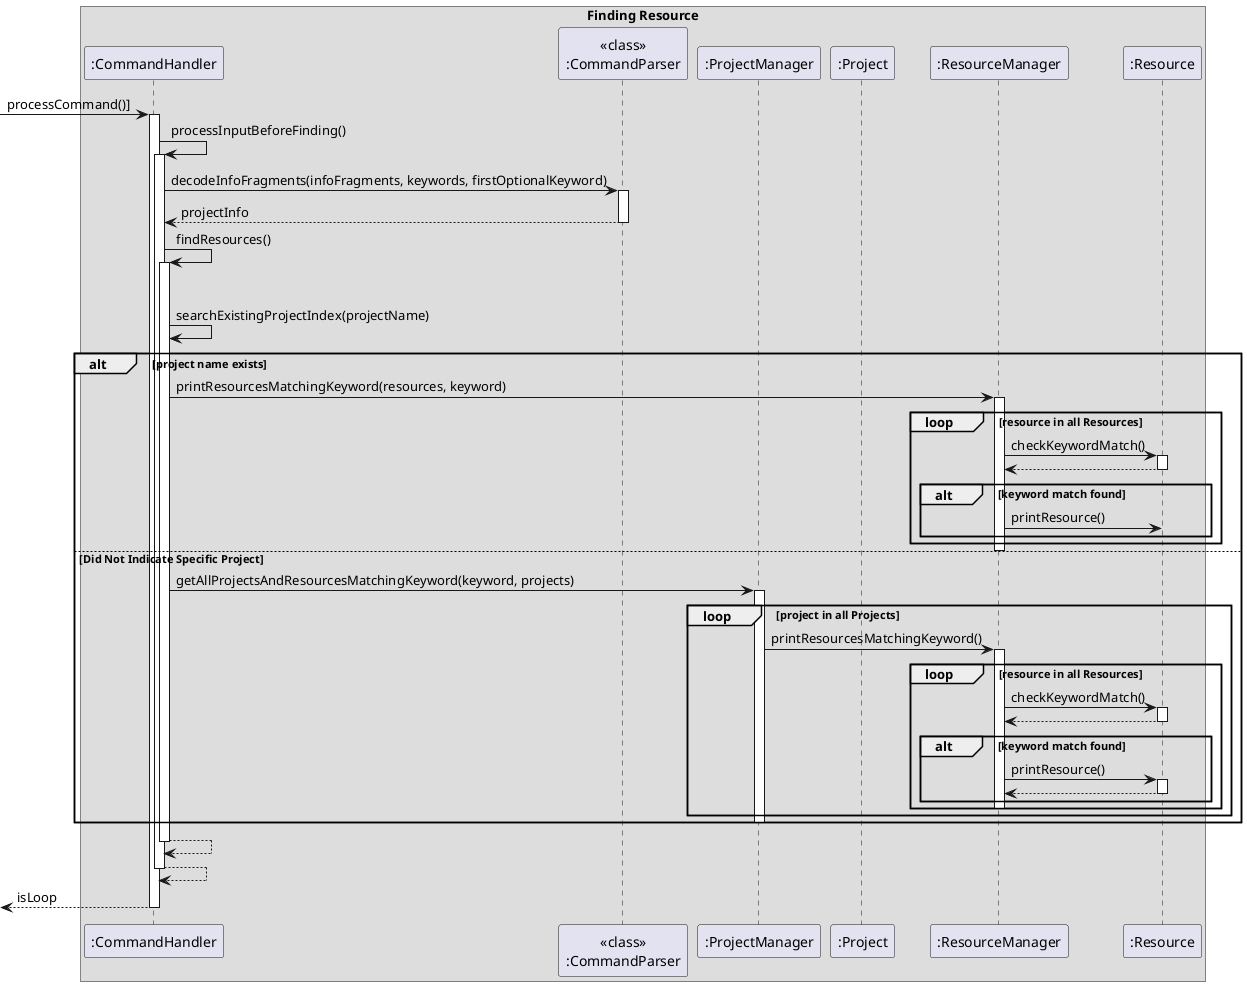 @startuml

box Finding Resource
participant ":CommandHandler" as CH
participant "<<class>>\n:CommandParser" as CP
participant ":ProjectManager" as PM
participant ":Project" as P
participant ":ResourceManager" as RM
participant ":Resource" as R


[-> CH : processCommand()]
activate CH

CH -> CH : processInputBeforeFinding()
activate CH

CH -> CP : decodeInfoFragments(infoFragments, keywords, firstOptionalKeyword)
activate CP
return projectInfo

CH -> CH : findResources()
activate CH
alt Indicated Specific Project
    CH -> CH : searchExistingProjectIndex(projectName)
    alt project name exists

        CH -> RM : printResourcesMatchingKeyword(resources, keyword)
        activate RM
        loop resource in all Resources
            RM -> R : checkKeywordMatch()
            activate R
            return
            alt keyword match found
                RM -> R : printResource()
            end
        end
        deactivate RM
else Did Not Indicate Specific Project
    CH -> PM : getAllProjectsAndResourcesMatchingKeyword(keyword, projects)
    activate PM
    loop project in all Projects
        PM -> RM : printResourcesMatchingKeyword()
        activate RM
        loop resource in all Resources
            RM -> R : checkKeywordMatch()
            activate R
            return
            alt keyword match found
                RM -> R : printResource()
                activate R
                return

            end
        deactivate RM
        end
    end
    deactivate PM
end

return
return
return isLoop


@enduml